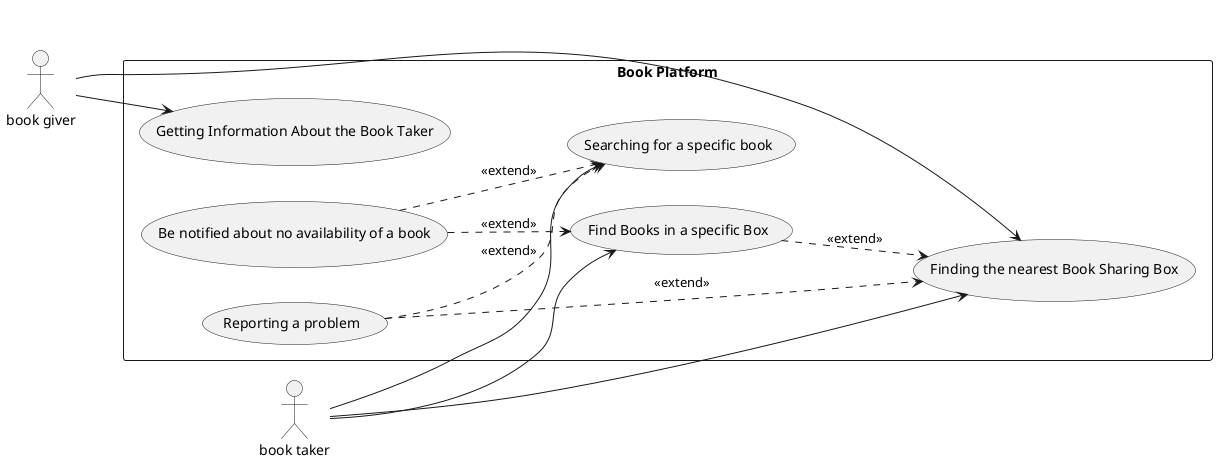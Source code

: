 @startuml
left to right direction
actor "book giver" as bg
actor "book taker" as bt
rectangle "Book Platform" {
  usecase "Finding the nearest Book Sharing Box" as UC1
  usecase "Searching for a specific book" as UC2
  usecase "Find Books in a specific Box" as UC3
  usecase "Getting Information About the Book Taker" as UC4
  usecase "Be notified about no availability of a book" as UC5
  usecase "Reporting a problem" as UC6
}

bg --> UC1
bt --> UC1
bt --> UC2
bt --> UC3
bg --> UC4

UC3 ..> UC1 : <<extend>>
UC6 ..> UC2 : <<extend>>
UC6 ..> UC1 : <<extend>>
UC5 ..> UC3 : <<extend>>
UC5 ..> UC2 : <<extend>>




@enduml
